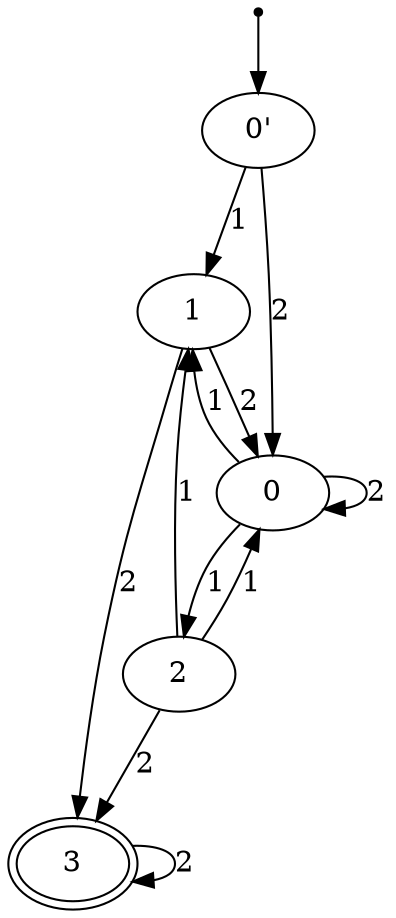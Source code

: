 digraph a { 
"F0'"[shape=point] ;
"F0'"->"0'" ;
"0'"->"1" [label="1"] ;
"0'"->"0" [label="2"] ;
"0" ;
"0"->"1" [label="1"] ;
"0"->"2" [label="1"] ;
"0"->"0" [label="2"] ;
"1" ;
"1"->"3" [label="2"] ;
"1"->"0" [label="2"] ;
"2" ;
"2"->"1" [label="1"] ;
"2"->"0" [label="1"] ;
"2"->"3" [label="2"] ;
"3"[peripheries=2] ;
"3"->"3" [label="2"] ;

 }